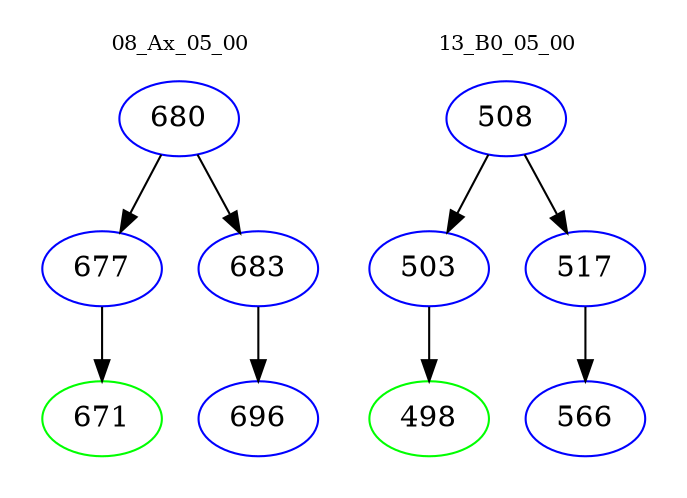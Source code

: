 digraph{
subgraph cluster_0 {
color = white
label = "08_Ax_05_00";
fontsize=10;
T0_680 [label="680", color="blue"]
T0_680 -> T0_677 [color="black"]
T0_677 [label="677", color="blue"]
T0_677 -> T0_671 [color="black"]
T0_671 [label="671", color="green"]
T0_680 -> T0_683 [color="black"]
T0_683 [label="683", color="blue"]
T0_683 -> T0_696 [color="black"]
T0_696 [label="696", color="blue"]
}
subgraph cluster_1 {
color = white
label = "13_B0_05_00";
fontsize=10;
T1_508 [label="508", color="blue"]
T1_508 -> T1_503 [color="black"]
T1_503 [label="503", color="blue"]
T1_503 -> T1_498 [color="black"]
T1_498 [label="498", color="green"]
T1_508 -> T1_517 [color="black"]
T1_517 [label="517", color="blue"]
T1_517 -> T1_566 [color="black"]
T1_566 [label="566", color="blue"]
}
}
